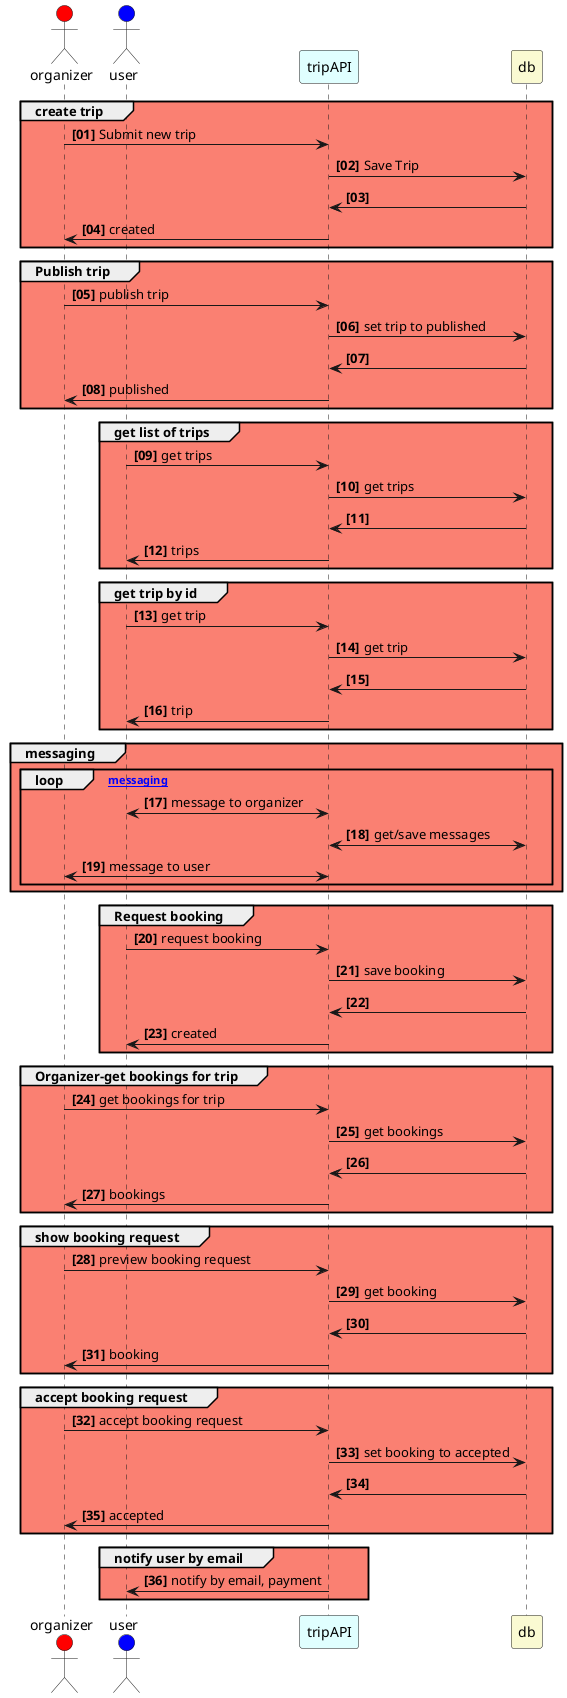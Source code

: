 @startuml
actor organizer #red
actor user #blue
participant tripAPI #LightCyan
participant db #LightGoldenRodYellow
autonumber "<b>[00]"

group #salmon create trip 
  organizer->tripAPI: Submit new trip
  tripAPI->db: Save Trip
  db->tripAPI
  tripAPI->organizer: created
end

group #salmon Publish trip
  organizer->tripAPI: publish trip
  tripAPI->db: set trip to published
  db->tripAPI
  tripAPI->organizer: published
end

group #salmon get list of trips
  user->tripAPI: get trips
  tripAPI->db: get trips
  db->tripAPI
  tripAPI->user: trips
end

group #salmon get trip by id
  user->tripAPI: get trip
  tripAPI->db: get trip
  db->tripAPI
  tripAPI->user: trip
end

group #salmon messaging
  loop [messaging]
    user<->tripAPI: message to organizer
    tripAPI<->db: get/save messages
    organizer<->tripAPI: message to user
  end
end


group #salmon Request booking
  user->tripAPI: request booking
  tripAPI->db: save booking
  db->tripAPI
  tripAPI->user: created
end

group #salmon Organizer-get bookings for trip
  organizer->tripAPI: get bookings for trip
  tripAPI->db: get bookings
  db->tripAPI
  tripAPI->organizer: bookings
end

group #salmon show booking request
  organizer->tripAPI: preview booking request
  tripAPI->db: get booking
  db->tripAPI
  tripAPI->organizer: booking
end

group #salmon accept booking request
  organizer->tripAPI: accept booking request
  tripAPI->db: set booking to accepted
  db->tripAPI
  tripAPI->organizer: accepted
end

group #salmon notify user by email
  tripAPI->user: notify by email, payment
end

@enduml

